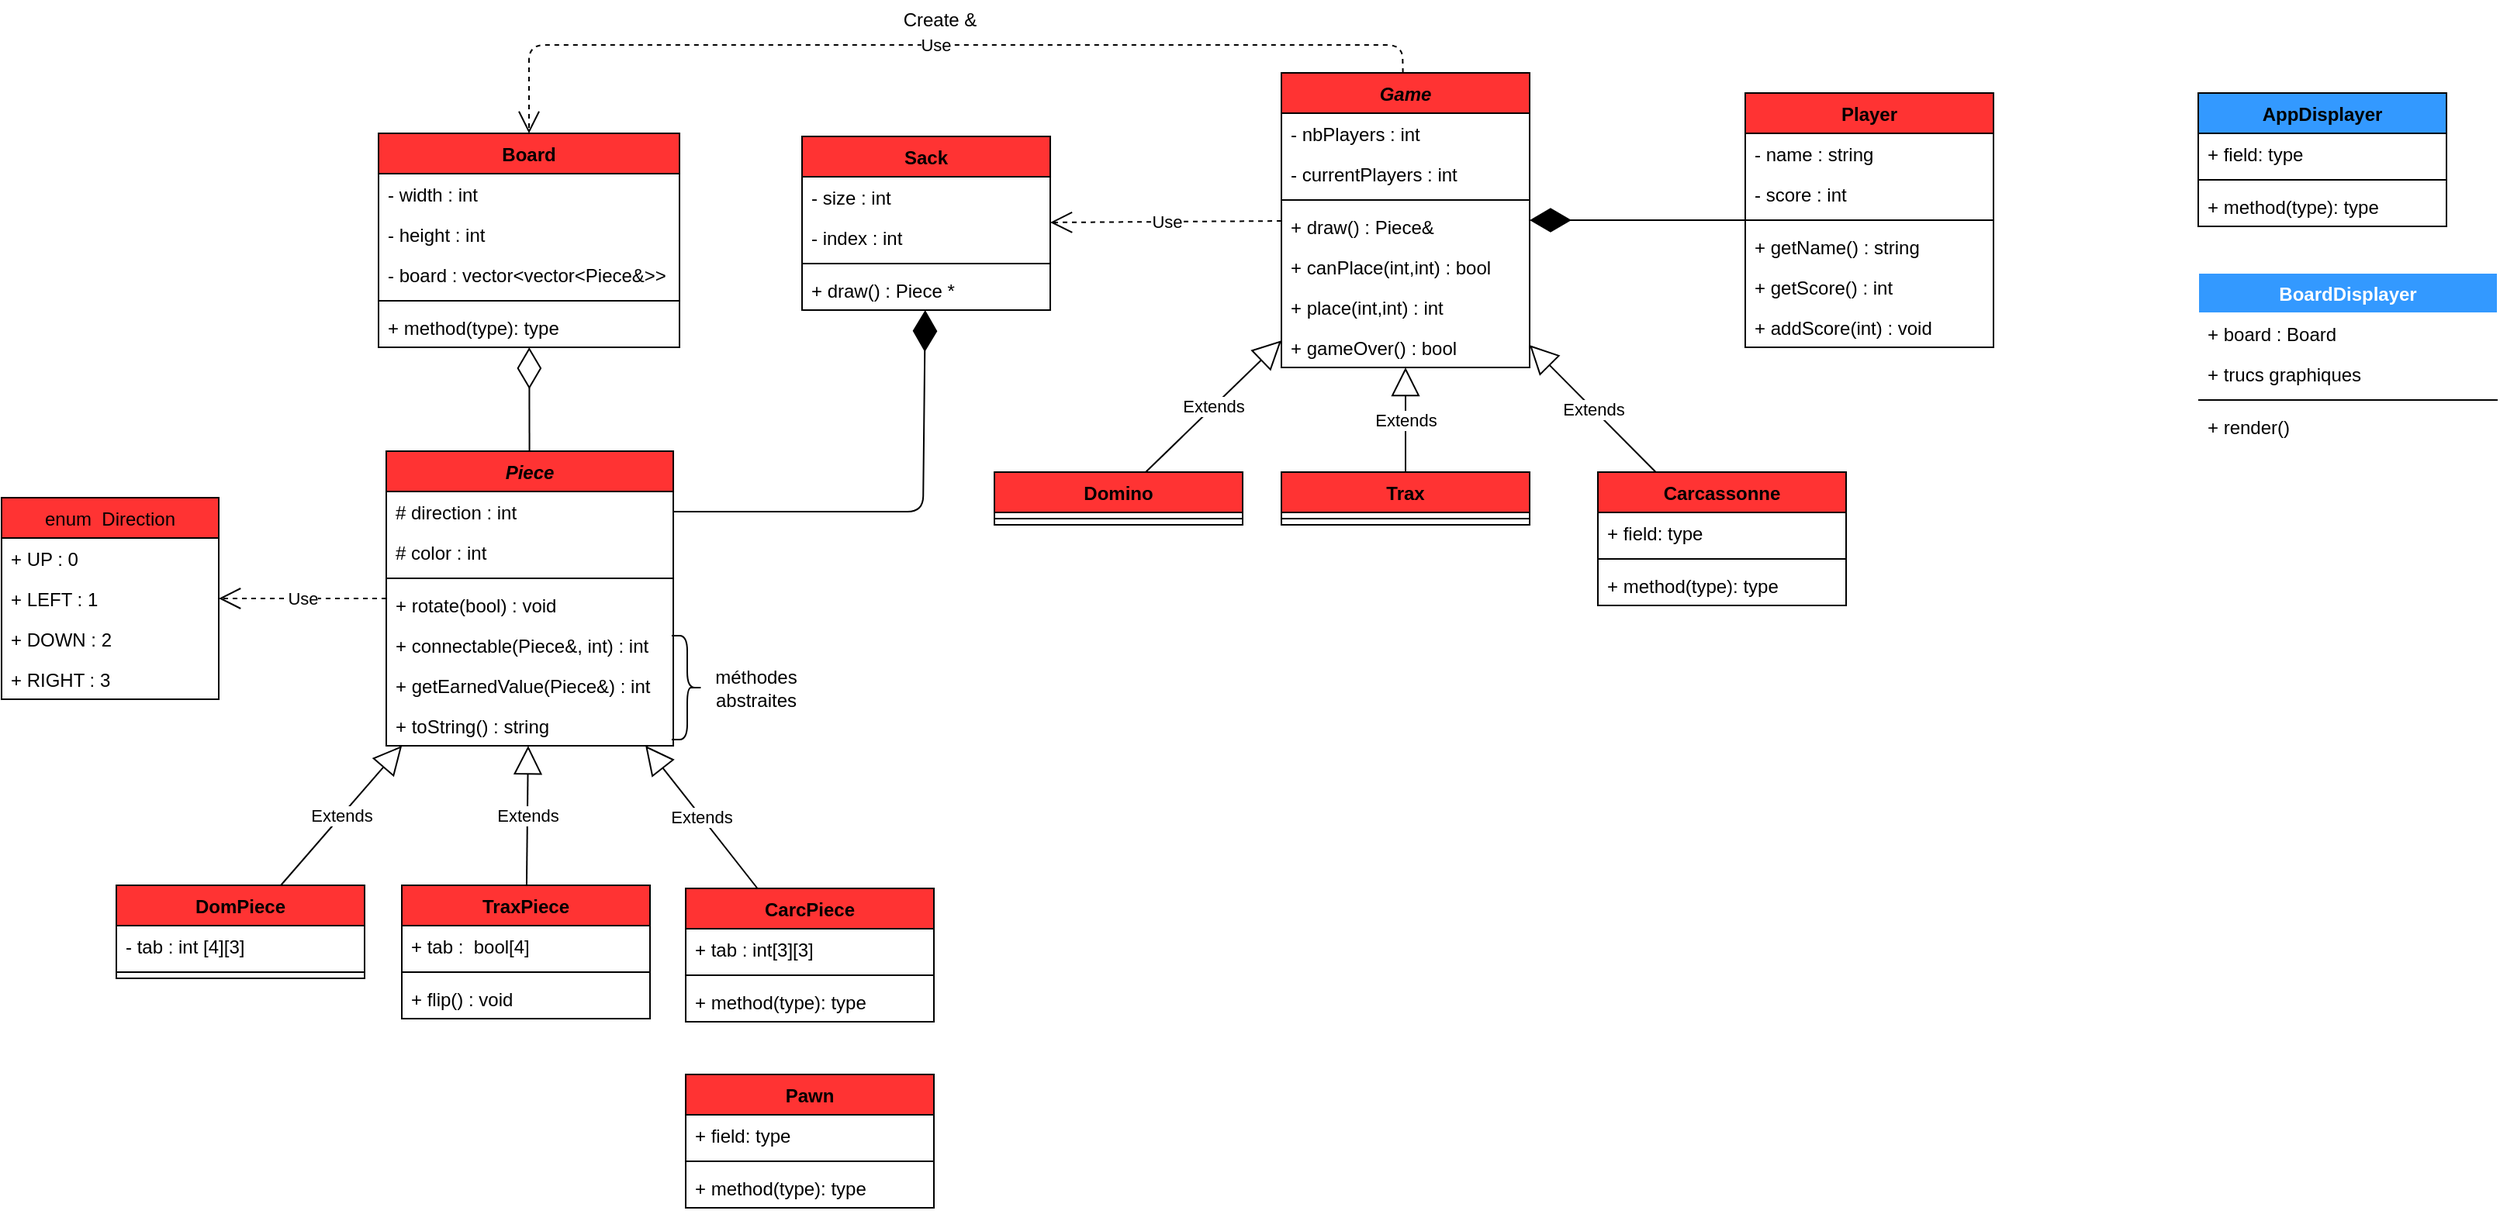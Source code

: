 <mxfile>
    <diagram id="CHH4d5N20Bv_VqgItJtU" name="Page-1">
        <mxGraphModel dx="1358" dy="478" grid="0" gridSize="10" guides="1" tooltips="1" connect="1" arrows="1" fold="1" page="1" pageScale="1" pageWidth="1654" pageHeight="1169" math="0" shadow="0">
            <root>
                <mxCell id="0"/>
                <mxCell id="1" parent="0"/>
                <mxCell id="2" value="DomPiece" style="swimlane;fontStyle=1;align=center;verticalAlign=top;childLayout=stackLayout;horizontal=1;startSize=26;horizontalStack=0;resizeParent=1;resizeParentMax=0;resizeLast=0;collapsible=1;marginBottom=0;fillColor=#FF3333;" parent="1" vertex="1">
                    <mxGeometry x="84" y="608" width="160" height="60" as="geometry"/>
                </mxCell>
                <mxCell id="3" value="- tab : int [4][3]" style="text;strokeColor=none;fillColor=none;align=left;verticalAlign=top;spacingLeft=4;spacingRight=4;overflow=hidden;rotatable=0;points=[[0,0.5],[1,0.5]];portConstraint=eastwest;" parent="2" vertex="1">
                    <mxGeometry y="26" width="160" height="26" as="geometry"/>
                </mxCell>
                <mxCell id="4" value="" style="line;strokeWidth=1;fillColor=none;align=left;verticalAlign=middle;spacingTop=-1;spacingLeft=3;spacingRight=3;rotatable=0;labelPosition=right;points=[];portConstraint=eastwest;" parent="2" vertex="1">
                    <mxGeometry y="52" width="160" height="8" as="geometry"/>
                </mxCell>
                <mxCell id="3RVoRIsLSyqrtPsKRKoU-5" value="Piece" style="swimlane;fontStyle=3;align=center;verticalAlign=top;childLayout=stackLayout;horizontal=1;startSize=26;horizontalStack=0;resizeParent=1;resizeParentMax=0;resizeLast=0;collapsible=1;marginBottom=0;fillColor=#FF3333;" parent="1" vertex="1">
                    <mxGeometry x="258" y="328" width="185" height="190" as="geometry"/>
                </mxCell>
                <mxCell id="3RVoRIsLSyqrtPsKRKoU-6" value="# direction : int" style="text;strokeColor=none;fillColor=none;align=left;verticalAlign=top;spacingLeft=4;spacingRight=4;overflow=hidden;rotatable=0;points=[[0,0.5],[1,0.5]];portConstraint=eastwest;" parent="3RVoRIsLSyqrtPsKRKoU-5" vertex="1">
                    <mxGeometry y="26" width="185" height="26" as="geometry"/>
                </mxCell>
                <mxCell id="MjsJlT0-aBO1oH4Jwxmf-29" value="# color : int" style="text;strokeColor=none;fillColor=none;align=left;verticalAlign=top;spacingLeft=4;spacingRight=4;overflow=hidden;rotatable=0;points=[[0,0.5],[1,0.5]];portConstraint=eastwest;" parent="3RVoRIsLSyqrtPsKRKoU-5" vertex="1">
                    <mxGeometry y="52" width="185" height="26" as="geometry"/>
                </mxCell>
                <mxCell id="3RVoRIsLSyqrtPsKRKoU-7" value="" style="line;strokeWidth=1;fillColor=none;align=left;verticalAlign=middle;spacingTop=-1;spacingLeft=3;spacingRight=3;rotatable=0;labelPosition=right;points=[];portConstraint=eastwest;" parent="3RVoRIsLSyqrtPsKRKoU-5" vertex="1">
                    <mxGeometry y="78" width="185" height="8" as="geometry"/>
                </mxCell>
                <mxCell id="3RVoRIsLSyqrtPsKRKoU-8" value="+ rotate(bool) : void" style="text;strokeColor=none;fillColor=none;align=left;verticalAlign=top;spacingLeft=4;spacingRight=4;overflow=hidden;rotatable=0;points=[[0,0.5],[1,0.5]];portConstraint=eastwest;" parent="3RVoRIsLSyqrtPsKRKoU-5" vertex="1">
                    <mxGeometry y="86" width="185" height="26" as="geometry"/>
                </mxCell>
                <mxCell id="MjsJlT0-aBO1oH4Jwxmf-13" value="+ connectable(Piece&amp;, int) : int" style="text;strokeColor=none;fillColor=none;align=left;verticalAlign=top;spacingLeft=4;spacingRight=4;overflow=hidden;rotatable=0;points=[[0,0.5],[1,0.5]];portConstraint=eastwest;" parent="3RVoRIsLSyqrtPsKRKoU-5" vertex="1">
                    <mxGeometry y="112" width="185" height="26" as="geometry"/>
                </mxCell>
                <mxCell id="MjsJlT0-aBO1oH4Jwxmf-28" value="+ getEarnedValue(Piece&amp;) : int" style="text;strokeColor=none;fillColor=none;align=left;verticalAlign=top;spacingLeft=4;spacingRight=4;overflow=hidden;rotatable=0;points=[[0,0.5],[1,0.5]];portConstraint=eastwest;" parent="3RVoRIsLSyqrtPsKRKoU-5" vertex="1">
                    <mxGeometry y="138" width="185" height="26" as="geometry"/>
                </mxCell>
                <mxCell id="6" value="+ toString() : string" style="text;strokeColor=none;fillColor=none;align=left;verticalAlign=top;spacingLeft=4;spacingRight=4;overflow=hidden;rotatable=0;points=[[0,0.5],[1,0.5]];portConstraint=eastwest;" vertex="1" parent="3RVoRIsLSyqrtPsKRKoU-5">
                    <mxGeometry y="164" width="185" height="26" as="geometry"/>
                </mxCell>
                <mxCell id="3RVoRIsLSyqrtPsKRKoU-9" value="TraxPiece" style="swimlane;fontStyle=1;align=center;verticalAlign=top;childLayout=stackLayout;horizontal=1;startSize=26;horizontalStack=0;resizeParent=1;resizeParentMax=0;resizeLast=0;collapsible=1;marginBottom=0;fillColor=#FF3333;" parent="1" vertex="1">
                    <mxGeometry x="268" y="608" width="160" height="86" as="geometry"/>
                </mxCell>
                <mxCell id="3RVoRIsLSyqrtPsKRKoU-10" value="+ tab :  bool[4]" style="text;strokeColor=none;fillColor=none;align=left;verticalAlign=top;spacingLeft=4;spacingRight=4;overflow=hidden;rotatable=0;points=[[0,0.5],[1,0.5]];portConstraint=eastwest;" parent="3RVoRIsLSyqrtPsKRKoU-9" vertex="1">
                    <mxGeometry y="26" width="160" height="26" as="geometry"/>
                </mxCell>
                <mxCell id="3RVoRIsLSyqrtPsKRKoU-11" value="" style="line;strokeWidth=1;fillColor=none;align=left;verticalAlign=middle;spacingTop=-1;spacingLeft=3;spacingRight=3;rotatable=0;labelPosition=right;points=[];portConstraint=eastwest;" parent="3RVoRIsLSyqrtPsKRKoU-9" vertex="1">
                    <mxGeometry y="52" width="160" height="8" as="geometry"/>
                </mxCell>
                <mxCell id="3RVoRIsLSyqrtPsKRKoU-12" value="+ flip() : void" style="text;strokeColor=none;fillColor=none;align=left;verticalAlign=top;spacingLeft=4;spacingRight=4;overflow=hidden;rotatable=0;points=[[0,0.5],[1,0.5]];portConstraint=eastwest;" parent="3RVoRIsLSyqrtPsKRKoU-9" vertex="1">
                    <mxGeometry y="60" width="160" height="26" as="geometry"/>
                </mxCell>
                <mxCell id="3RVoRIsLSyqrtPsKRKoU-13" value="CarcPiece" style="swimlane;fontStyle=1;align=center;verticalAlign=top;childLayout=stackLayout;horizontal=1;startSize=26;horizontalStack=0;resizeParent=1;resizeParentMax=0;resizeLast=0;collapsible=1;marginBottom=0;fillColor=#FF3333;" parent="1" vertex="1">
                    <mxGeometry x="451" y="610" width="160" height="86" as="geometry"/>
                </mxCell>
                <mxCell id="3RVoRIsLSyqrtPsKRKoU-46" value="+ tab : int[3][3]&#10;" style="text;strokeColor=none;fillColor=none;align=left;verticalAlign=top;spacingLeft=4;spacingRight=4;overflow=hidden;rotatable=0;points=[[0,0.5],[1,0.5]];portConstraint=eastwest;" parent="3RVoRIsLSyqrtPsKRKoU-13" vertex="1">
                    <mxGeometry y="26" width="160" height="26" as="geometry"/>
                </mxCell>
                <mxCell id="3RVoRIsLSyqrtPsKRKoU-15" value="" style="line;strokeWidth=1;fillColor=none;align=left;verticalAlign=middle;spacingTop=-1;spacingLeft=3;spacingRight=3;rotatable=0;labelPosition=right;points=[];portConstraint=eastwest;" parent="3RVoRIsLSyqrtPsKRKoU-13" vertex="1">
                    <mxGeometry y="52" width="160" height="8" as="geometry"/>
                </mxCell>
                <mxCell id="3RVoRIsLSyqrtPsKRKoU-16" value="+ method(type): type" style="text;strokeColor=none;fillColor=none;align=left;verticalAlign=top;spacingLeft=4;spacingRight=4;overflow=hidden;rotatable=0;points=[[0,0.5],[1,0.5]];portConstraint=eastwest;" parent="3RVoRIsLSyqrtPsKRKoU-13" vertex="1">
                    <mxGeometry y="60" width="160" height="26" as="geometry"/>
                </mxCell>
                <mxCell id="3RVoRIsLSyqrtPsKRKoU-21" value="Board" style="swimlane;fontStyle=1;align=center;verticalAlign=top;childLayout=stackLayout;horizontal=1;startSize=26;horizontalStack=0;resizeParent=1;resizeParentMax=0;resizeLast=0;collapsible=1;marginBottom=0;fillColor=#FF3333;" parent="1" vertex="1">
                    <mxGeometry x="253" y="123" width="194" height="138" as="geometry"/>
                </mxCell>
                <mxCell id="3RVoRIsLSyqrtPsKRKoU-22" value="- width : int" style="text;strokeColor=none;fillColor=none;align=left;verticalAlign=top;spacingLeft=4;spacingRight=4;overflow=hidden;rotatable=0;points=[[0,0.5],[1,0.5]];portConstraint=eastwest;" parent="3RVoRIsLSyqrtPsKRKoU-21" vertex="1">
                    <mxGeometry y="26" width="194" height="26" as="geometry"/>
                </mxCell>
                <mxCell id="MjsJlT0-aBO1oH4Jwxmf-10" value="- height : int" style="text;strokeColor=none;fillColor=none;align=left;verticalAlign=top;spacingLeft=4;spacingRight=4;overflow=hidden;rotatable=0;points=[[0,0.5],[1,0.5]];portConstraint=eastwest;" parent="3RVoRIsLSyqrtPsKRKoU-21" vertex="1">
                    <mxGeometry y="52" width="194" height="26" as="geometry"/>
                </mxCell>
                <mxCell id="MjsJlT0-aBO1oH4Jwxmf-12" value="- board : vector&lt;vector&lt;Piece&amp;&gt;&gt;" style="text;strokeColor=none;fillColor=none;align=left;verticalAlign=top;spacingLeft=4;spacingRight=4;overflow=hidden;rotatable=0;points=[[0,0.5],[1,0.5]];portConstraint=eastwest;" parent="3RVoRIsLSyqrtPsKRKoU-21" vertex="1">
                    <mxGeometry y="78" width="194" height="26" as="geometry"/>
                </mxCell>
                <mxCell id="3RVoRIsLSyqrtPsKRKoU-23" value="" style="line;strokeWidth=1;fillColor=none;align=left;verticalAlign=middle;spacingTop=-1;spacingLeft=3;spacingRight=3;rotatable=0;labelPosition=right;points=[];portConstraint=eastwest;" parent="3RVoRIsLSyqrtPsKRKoU-21" vertex="1">
                    <mxGeometry y="104" width="194" height="8" as="geometry"/>
                </mxCell>
                <mxCell id="3RVoRIsLSyqrtPsKRKoU-24" value="+ method(type): type" style="text;strokeColor=none;fillColor=none;align=left;verticalAlign=top;spacingLeft=4;spacingRight=4;overflow=hidden;rotatable=0;points=[[0,0.5],[1,0.5]];portConstraint=eastwest;" parent="3RVoRIsLSyqrtPsKRKoU-21" vertex="1">
                    <mxGeometry y="112" width="194" height="26" as="geometry"/>
                </mxCell>
                <mxCell id="3RVoRIsLSyqrtPsKRKoU-25" value="Game" style="swimlane;fontStyle=3;align=center;verticalAlign=top;childLayout=stackLayout;horizontal=1;startSize=26;horizontalStack=0;resizeParent=1;resizeParentMax=0;resizeLast=0;collapsible=1;marginBottom=0;fillColor=#FF3333;" parent="1" vertex="1">
                    <mxGeometry x="835" y="84" width="160" height="190" as="geometry"/>
                </mxCell>
                <mxCell id="3RVoRIsLSyqrtPsKRKoU-26" value="- nbPlayers : int" style="text;strokeColor=none;fillColor=none;align=left;verticalAlign=top;spacingLeft=4;spacingRight=4;overflow=hidden;rotatable=0;points=[[0,0.5],[1,0.5]];portConstraint=eastwest;" parent="3RVoRIsLSyqrtPsKRKoU-25" vertex="1">
                    <mxGeometry y="26" width="160" height="26" as="geometry"/>
                </mxCell>
                <mxCell id="MjsJlT0-aBO1oH4Jwxmf-60" value="- currentPlayers : int" style="text;strokeColor=none;fillColor=none;align=left;verticalAlign=top;spacingLeft=4;spacingRight=4;overflow=hidden;rotatable=0;points=[[0,0.5],[1,0.5]];portConstraint=eastwest;" parent="3RVoRIsLSyqrtPsKRKoU-25" vertex="1">
                    <mxGeometry y="52" width="160" height="26" as="geometry"/>
                </mxCell>
                <mxCell id="3RVoRIsLSyqrtPsKRKoU-27" value="" style="line;strokeWidth=1;fillColor=none;align=left;verticalAlign=middle;spacingTop=-1;spacingLeft=3;spacingRight=3;rotatable=0;labelPosition=right;points=[];portConstraint=eastwest;" parent="3RVoRIsLSyqrtPsKRKoU-25" vertex="1">
                    <mxGeometry y="78" width="160" height="8" as="geometry"/>
                </mxCell>
                <mxCell id="3RVoRIsLSyqrtPsKRKoU-28" value="+ draw() : Piece&amp; " style="text;strokeColor=none;fillColor=none;align=left;verticalAlign=top;spacingLeft=4;spacingRight=4;overflow=hidden;rotatable=0;points=[[0,0.5],[1,0.5]];portConstraint=eastwest;" parent="3RVoRIsLSyqrtPsKRKoU-25" vertex="1">
                    <mxGeometry y="86" width="160" height="26" as="geometry"/>
                </mxCell>
                <mxCell id="MjsJlT0-aBO1oH4Jwxmf-59" value="+ canPlace(int,int) : bool " style="text;strokeColor=none;fillColor=none;align=left;verticalAlign=top;spacingLeft=4;spacingRight=4;overflow=hidden;rotatable=0;points=[[0,0.5],[1,0.5]];portConstraint=eastwest;" parent="3RVoRIsLSyqrtPsKRKoU-25" vertex="1">
                    <mxGeometry y="112" width="160" height="26" as="geometry"/>
                </mxCell>
                <mxCell id="MjsJlT0-aBO1oH4Jwxmf-45" value="+ place(int,int) : int" style="text;strokeColor=none;fillColor=none;align=left;verticalAlign=top;spacingLeft=4;spacingRight=4;overflow=hidden;rotatable=0;points=[[0,0.5],[1,0.5]];portConstraint=eastwest;" parent="3RVoRIsLSyqrtPsKRKoU-25" vertex="1">
                    <mxGeometry y="138" width="160" height="26" as="geometry"/>
                </mxCell>
                <mxCell id="MjsJlT0-aBO1oH4Jwxmf-49" value="+ gameOver() : bool" style="text;strokeColor=none;fillColor=none;align=left;verticalAlign=top;spacingLeft=4;spacingRight=4;overflow=hidden;rotatable=0;points=[[0,0.5],[1,0.5]];portConstraint=eastwest;" parent="3RVoRIsLSyqrtPsKRKoU-25" vertex="1">
                    <mxGeometry y="164" width="160" height="26" as="geometry"/>
                </mxCell>
                <mxCell id="3RVoRIsLSyqrtPsKRKoU-29" value="Domino" style="swimlane;fontStyle=1;align=center;verticalAlign=top;childLayout=stackLayout;horizontal=1;startSize=26;horizontalStack=0;resizeParent=1;resizeParentMax=0;resizeLast=0;collapsible=1;marginBottom=0;fillColor=#FF3333;" parent="1" vertex="1">
                    <mxGeometry x="650" y="341.5" width="160" height="34" as="geometry"/>
                </mxCell>
                <mxCell id="3RVoRIsLSyqrtPsKRKoU-31" value="" style="line;strokeWidth=1;fillColor=none;align=left;verticalAlign=middle;spacingTop=-1;spacingLeft=3;spacingRight=3;rotatable=0;labelPosition=right;points=[];portConstraint=eastwest;" parent="3RVoRIsLSyqrtPsKRKoU-29" vertex="1">
                    <mxGeometry y="26" width="160" height="8" as="geometry"/>
                </mxCell>
                <mxCell id="3RVoRIsLSyqrtPsKRKoU-33" value="Trax" style="swimlane;fontStyle=1;align=center;verticalAlign=top;childLayout=stackLayout;horizontal=1;startSize=26;horizontalStack=0;resizeParent=1;resizeParentMax=0;resizeLast=0;collapsible=1;marginBottom=0;fillColor=#FF3333;" parent="1" vertex="1">
                    <mxGeometry x="835" y="341.5" width="160" height="34" as="geometry"/>
                </mxCell>
                <mxCell id="3RVoRIsLSyqrtPsKRKoU-35" value="" style="line;strokeWidth=1;fillColor=none;align=left;verticalAlign=middle;spacingTop=-1;spacingLeft=3;spacingRight=3;rotatable=0;labelPosition=right;points=[];portConstraint=eastwest;" parent="3RVoRIsLSyqrtPsKRKoU-33" vertex="1">
                    <mxGeometry y="26" width="160" height="8" as="geometry"/>
                </mxCell>
                <mxCell id="3RVoRIsLSyqrtPsKRKoU-37" value="Carcassonne&#10;" style="swimlane;fontStyle=1;align=center;verticalAlign=top;childLayout=stackLayout;horizontal=1;startSize=26;horizontalStack=0;resizeParent=1;resizeParentMax=0;resizeLast=0;collapsible=1;marginBottom=0;fillColor=#FF3333;" parent="1" vertex="1">
                    <mxGeometry x="1039" y="341.5" width="160" height="86" as="geometry"/>
                </mxCell>
                <mxCell id="3RVoRIsLSyqrtPsKRKoU-38" value="+ field: type" style="text;strokeColor=none;fillColor=none;align=left;verticalAlign=top;spacingLeft=4;spacingRight=4;overflow=hidden;rotatable=0;points=[[0,0.5],[1,0.5]];portConstraint=eastwest;" parent="3RVoRIsLSyqrtPsKRKoU-37" vertex="1">
                    <mxGeometry y="26" width="160" height="26" as="geometry"/>
                </mxCell>
                <mxCell id="3RVoRIsLSyqrtPsKRKoU-39" value="" style="line;strokeWidth=1;fillColor=none;align=left;verticalAlign=middle;spacingTop=-1;spacingLeft=3;spacingRight=3;rotatable=0;labelPosition=right;points=[];portConstraint=eastwest;" parent="3RVoRIsLSyqrtPsKRKoU-37" vertex="1">
                    <mxGeometry y="52" width="160" height="8" as="geometry"/>
                </mxCell>
                <mxCell id="3RVoRIsLSyqrtPsKRKoU-40" value="+ method(type): type" style="text;strokeColor=none;fillColor=none;align=left;verticalAlign=top;spacingLeft=4;spacingRight=4;overflow=hidden;rotatable=0;points=[[0,0.5],[1,0.5]];portConstraint=eastwest;" parent="3RVoRIsLSyqrtPsKRKoU-37" vertex="1">
                    <mxGeometry y="60" width="160" height="26" as="geometry"/>
                </mxCell>
                <mxCell id="MjsJlT0-aBO1oH4Jwxmf-14" value="enum  Direction" style="swimlane;fontStyle=0;childLayout=stackLayout;horizontal=1;startSize=26;fillColor=#FF3333;horizontalStack=0;resizeParent=1;resizeParentMax=0;resizeLast=0;collapsible=1;marginBottom=0;" parent="1" vertex="1">
                    <mxGeometry x="10" y="358" width="140" height="130" as="geometry"/>
                </mxCell>
                <mxCell id="MjsJlT0-aBO1oH4Jwxmf-15" value="+ UP : 0" style="text;strokeColor=none;fillColor=none;align=left;verticalAlign=top;spacingLeft=4;spacingRight=4;overflow=hidden;rotatable=0;points=[[0,0.5],[1,0.5]];portConstraint=eastwest;" parent="MjsJlT0-aBO1oH4Jwxmf-14" vertex="1">
                    <mxGeometry y="26" width="140" height="26" as="geometry"/>
                </mxCell>
                <mxCell id="MjsJlT0-aBO1oH4Jwxmf-16" value="+ LEFT : 1 " style="text;strokeColor=none;fillColor=none;align=left;verticalAlign=top;spacingLeft=4;spacingRight=4;overflow=hidden;rotatable=0;points=[[0,0.5],[1,0.5]];portConstraint=eastwest;" parent="MjsJlT0-aBO1oH4Jwxmf-14" vertex="1">
                    <mxGeometry y="52" width="140" height="26" as="geometry"/>
                </mxCell>
                <mxCell id="MjsJlT0-aBO1oH4Jwxmf-17" value="+ DOWN : 2" style="text;strokeColor=none;fillColor=none;align=left;verticalAlign=top;spacingLeft=4;spacingRight=4;overflow=hidden;rotatable=0;points=[[0,0.5],[1,0.5]];portConstraint=eastwest;" parent="MjsJlT0-aBO1oH4Jwxmf-14" vertex="1">
                    <mxGeometry y="78" width="140" height="26" as="geometry"/>
                </mxCell>
                <mxCell id="MjsJlT0-aBO1oH4Jwxmf-18" value="+ RIGHT : 3" style="text;strokeColor=none;fillColor=none;align=left;verticalAlign=top;spacingLeft=4;spacingRight=4;overflow=hidden;rotatable=0;points=[[0,0.5],[1,0.5]];portConstraint=eastwest;" parent="MjsJlT0-aBO1oH4Jwxmf-14" vertex="1">
                    <mxGeometry y="104" width="140" height="26" as="geometry"/>
                </mxCell>
                <mxCell id="MjsJlT0-aBO1oH4Jwxmf-19" value="Use" style="endArrow=open;endSize=12;dashed=1;html=1;" parent="1" source="3RVoRIsLSyqrtPsKRKoU-5" target="MjsJlT0-aBO1oH4Jwxmf-14" edge="1">
                    <mxGeometry width="160" relative="1" as="geometry">
                        <mxPoint x="297" y="420" as="sourcePoint"/>
                        <mxPoint x="457" y="414" as="targetPoint"/>
                    </mxGeometry>
                </mxCell>
                <mxCell id="MjsJlT0-aBO1oH4Jwxmf-20" value="BoardDisplayer" style="swimlane;fontStyle=1;align=center;verticalAlign=top;childLayout=stackLayout;horizontal=1;startSize=26;horizontalStack=0;resizeParent=1;resizeParentMax=0;resizeLast=0;collapsible=1;marginBottom=0;fillColor=#3399FF;fontColor=#ffffff;strokeColor=#FFFFFF;" parent="1" vertex="1">
                    <mxGeometry x="1426" y="213" width="193" height="112" as="geometry"/>
                </mxCell>
                <mxCell id="MjsJlT0-aBO1oH4Jwxmf-21" value="+ board : Board" style="text;strokeColor=none;fillColor=none;align=left;verticalAlign=top;spacingLeft=4;spacingRight=4;overflow=hidden;rotatable=0;points=[[0,0.5],[1,0.5]];portConstraint=eastwest;" parent="MjsJlT0-aBO1oH4Jwxmf-20" vertex="1">
                    <mxGeometry y="26" width="193" height="26" as="geometry"/>
                </mxCell>
                <mxCell id="MjsJlT0-aBO1oH4Jwxmf-24" value="+ trucs graphiques" style="text;strokeColor=none;fillColor=none;align=left;verticalAlign=top;spacingLeft=4;spacingRight=4;overflow=hidden;rotatable=0;points=[[0,0.5],[1,0.5]];portConstraint=eastwest;" parent="MjsJlT0-aBO1oH4Jwxmf-20" vertex="1">
                    <mxGeometry y="52" width="193" height="26" as="geometry"/>
                </mxCell>
                <mxCell id="MjsJlT0-aBO1oH4Jwxmf-22" value="" style="line;strokeWidth=1;fillColor=none;align=left;verticalAlign=middle;spacingTop=-1;spacingLeft=3;spacingRight=3;rotatable=0;labelPosition=right;points=[];portConstraint=eastwest;" parent="MjsJlT0-aBO1oH4Jwxmf-20" vertex="1">
                    <mxGeometry y="78" width="193" height="8" as="geometry"/>
                </mxCell>
                <mxCell id="MjsJlT0-aBO1oH4Jwxmf-23" value="+ render()" style="text;strokeColor=none;fillColor=none;align=left;verticalAlign=top;spacingLeft=4;spacingRight=4;overflow=hidden;rotatable=0;points=[[0,0.5],[1,0.5]];portConstraint=eastwest;" parent="MjsJlT0-aBO1oH4Jwxmf-20" vertex="1">
                    <mxGeometry y="86" width="193" height="26" as="geometry"/>
                </mxCell>
                <mxCell id="3RVoRIsLSyqrtPsKRKoU-42" value="Player" style="swimlane;fontStyle=1;align=center;verticalAlign=top;childLayout=stackLayout;horizontal=1;startSize=26;horizontalStack=0;resizeParent=1;resizeParentMax=0;resizeLast=0;collapsible=1;marginBottom=0;fillColor=#FF3333;" parent="1" vertex="1">
                    <mxGeometry x="1134" y="97" width="160" height="164" as="geometry"/>
                </mxCell>
                <mxCell id="3RVoRIsLSyqrtPsKRKoU-43" value="- name : string" style="text;strokeColor=none;fillColor=none;align=left;verticalAlign=top;spacingLeft=4;spacingRight=4;overflow=hidden;rotatable=0;points=[[0,0.5],[1,0.5]];portConstraint=eastwest;" parent="3RVoRIsLSyqrtPsKRKoU-42" vertex="1">
                    <mxGeometry y="26" width="160" height="26" as="geometry"/>
                </mxCell>
                <mxCell id="MjsJlT0-aBO1oH4Jwxmf-50" value="- score : int" style="text;strokeColor=none;fillColor=none;align=left;verticalAlign=top;spacingLeft=4;spacingRight=4;overflow=hidden;rotatable=0;points=[[0,0.5],[1,0.5]];portConstraint=eastwest;" parent="3RVoRIsLSyqrtPsKRKoU-42" vertex="1">
                    <mxGeometry y="52" width="160" height="26" as="geometry"/>
                </mxCell>
                <mxCell id="3RVoRIsLSyqrtPsKRKoU-44" value="" style="line;strokeWidth=1;fillColor=none;align=left;verticalAlign=middle;spacingTop=-1;spacingLeft=3;spacingRight=3;rotatable=0;labelPosition=right;points=[];portConstraint=eastwest;" parent="3RVoRIsLSyqrtPsKRKoU-42" vertex="1">
                    <mxGeometry y="78" width="160" height="8" as="geometry"/>
                </mxCell>
                <mxCell id="3RVoRIsLSyqrtPsKRKoU-45" value="+ getName() : string" style="text;strokeColor=none;fillColor=none;align=left;verticalAlign=top;spacingLeft=4;spacingRight=4;overflow=hidden;rotatable=0;points=[[0,0.5],[1,0.5]];portConstraint=eastwest;" parent="3RVoRIsLSyqrtPsKRKoU-42" vertex="1">
                    <mxGeometry y="86" width="160" height="26" as="geometry"/>
                </mxCell>
                <mxCell id="MjsJlT0-aBO1oH4Jwxmf-52" value="+ getScore() : int" style="text;strokeColor=none;fillColor=none;align=left;verticalAlign=top;spacingLeft=4;spacingRight=4;overflow=hidden;rotatable=0;points=[[0,0.5],[1,0.5]];portConstraint=eastwest;" parent="3RVoRIsLSyqrtPsKRKoU-42" vertex="1">
                    <mxGeometry y="112" width="160" height="26" as="geometry"/>
                </mxCell>
                <mxCell id="MjsJlT0-aBO1oH4Jwxmf-54" value="+ addScore(int) : void" style="text;strokeColor=none;fillColor=none;align=left;verticalAlign=top;spacingLeft=4;spacingRight=4;overflow=hidden;rotatable=0;points=[[0,0.5],[1,0.5]];portConstraint=eastwest;" parent="3RVoRIsLSyqrtPsKRKoU-42" vertex="1">
                    <mxGeometry y="138" width="160" height="26" as="geometry"/>
                </mxCell>
                <mxCell id="3RVoRIsLSyqrtPsKRKoU-49" value="Pawn" style="swimlane;fontStyle=1;align=center;verticalAlign=top;childLayout=stackLayout;horizontal=1;startSize=26;horizontalStack=0;resizeParent=1;resizeParentMax=0;resizeLast=0;collapsible=1;marginBottom=0;fillColor=#FF3333;" parent="1" vertex="1">
                    <mxGeometry x="451" y="730" width="160" height="86" as="geometry"/>
                </mxCell>
                <mxCell id="3RVoRIsLSyqrtPsKRKoU-50" value="+ field: type" style="text;strokeColor=none;fillColor=none;align=left;verticalAlign=top;spacingLeft=4;spacingRight=4;overflow=hidden;rotatable=0;points=[[0,0.5],[1,0.5]];portConstraint=eastwest;" parent="3RVoRIsLSyqrtPsKRKoU-49" vertex="1">
                    <mxGeometry y="26" width="160" height="26" as="geometry"/>
                </mxCell>
                <mxCell id="3RVoRIsLSyqrtPsKRKoU-51" value="" style="line;strokeWidth=1;fillColor=none;align=left;verticalAlign=middle;spacingTop=-1;spacingLeft=3;spacingRight=3;rotatable=0;labelPosition=right;points=[];portConstraint=eastwest;" parent="3RVoRIsLSyqrtPsKRKoU-49" vertex="1">
                    <mxGeometry y="52" width="160" height="8" as="geometry"/>
                </mxCell>
                <mxCell id="3RVoRIsLSyqrtPsKRKoU-52" value="+ method(type): type" style="text;strokeColor=none;fillColor=none;align=left;verticalAlign=top;spacingLeft=4;spacingRight=4;overflow=hidden;rotatable=0;points=[[0,0.5],[1,0.5]];portConstraint=eastwest;" parent="3RVoRIsLSyqrtPsKRKoU-49" vertex="1">
                    <mxGeometry y="60" width="160" height="26" as="geometry"/>
                </mxCell>
                <mxCell id="MjsJlT0-aBO1oH4Jwxmf-25" value="Extends" style="endArrow=block;endSize=16;endFill=0;html=1;" parent="1" source="2" target="3RVoRIsLSyqrtPsKRKoU-5" edge="1">
                    <mxGeometry width="160" relative="1" as="geometry">
                        <mxPoint x="314" y="785" as="sourcePoint"/>
                        <mxPoint x="474" y="785" as="targetPoint"/>
                    </mxGeometry>
                </mxCell>
                <mxCell id="MjsJlT0-aBO1oH4Jwxmf-26" value="Extends" style="endArrow=block;endSize=16;endFill=0;html=1;" parent="1" source="3RVoRIsLSyqrtPsKRKoU-9" target="3RVoRIsLSyqrtPsKRKoU-5" edge="1">
                    <mxGeometry width="160" relative="1" as="geometry">
                        <mxPoint x="314" y="785" as="sourcePoint"/>
                        <mxPoint x="474" y="785" as="targetPoint"/>
                    </mxGeometry>
                </mxCell>
                <mxCell id="MjsJlT0-aBO1oH4Jwxmf-27" value="Extends" style="endArrow=block;endSize=16;endFill=0;html=1;" parent="1" source="3RVoRIsLSyqrtPsKRKoU-13" target="3RVoRIsLSyqrtPsKRKoU-5" edge="1">
                    <mxGeometry width="160" relative="1" as="geometry">
                        <mxPoint x="314" y="785" as="sourcePoint"/>
                        <mxPoint x="474" y="785" as="targetPoint"/>
                    </mxGeometry>
                </mxCell>
                <mxCell id="MjsJlT0-aBO1oH4Jwxmf-30" value="" style="shape=curlyBracket;whiteSpace=wrap;html=1;rounded=1;flipH=1;size=0.5;" parent="1" vertex="1">
                    <mxGeometry x="442" y="447" width="20" height="67" as="geometry"/>
                </mxCell>
                <mxCell id="MjsJlT0-aBO1oH4Jwxmf-31" value="méthodes abstraites" style="text;html=1;strokeColor=none;fillColor=none;align=center;verticalAlign=middle;whiteSpace=wrap;rounded=0;" parent="1" vertex="1">
                    <mxGeometry x="458" y="465.5" width="77" height="30" as="geometry"/>
                </mxCell>
                <mxCell id="MjsJlT0-aBO1oH4Jwxmf-32" value="Sack" style="swimlane;fontStyle=1;align=center;verticalAlign=top;childLayout=stackLayout;horizontal=1;startSize=26;horizontalStack=0;resizeParent=1;resizeParentMax=0;resizeLast=0;collapsible=1;marginBottom=0;fillColor=#FF3333;" parent="1" vertex="1">
                    <mxGeometry x="526" y="125" width="160" height="112" as="geometry"/>
                </mxCell>
                <mxCell id="MjsJlT0-aBO1oH4Jwxmf-36" value="- size : int" style="text;strokeColor=none;fillColor=none;align=left;verticalAlign=top;spacingLeft=4;spacingRight=4;overflow=hidden;rotatable=0;points=[[0,0.5],[1,0.5]];portConstraint=eastwest;" parent="MjsJlT0-aBO1oH4Jwxmf-32" vertex="1">
                    <mxGeometry y="26" width="160" height="26" as="geometry"/>
                </mxCell>
                <mxCell id="5" value="- index : int" style="text;strokeColor=none;fillColor=none;align=left;verticalAlign=top;spacingLeft=4;spacingRight=4;overflow=hidden;rotatable=0;points=[[0,0.5],[1,0.5]];portConstraint=eastwest;" parent="MjsJlT0-aBO1oH4Jwxmf-32" vertex="1">
                    <mxGeometry y="52" width="160" height="26" as="geometry"/>
                </mxCell>
                <mxCell id="MjsJlT0-aBO1oH4Jwxmf-34" value="" style="line;strokeWidth=1;fillColor=none;align=left;verticalAlign=middle;spacingTop=-1;spacingLeft=3;spacingRight=3;rotatable=0;labelPosition=right;points=[];portConstraint=eastwest;" parent="MjsJlT0-aBO1oH4Jwxmf-32" vertex="1">
                    <mxGeometry y="78" width="160" height="8" as="geometry"/>
                </mxCell>
                <mxCell id="MjsJlT0-aBO1oH4Jwxmf-35" value="+ draw() : Piece *" style="text;strokeColor=none;fillColor=none;align=left;verticalAlign=top;spacingLeft=4;spacingRight=4;overflow=hidden;rotatable=0;points=[[0,0.5],[1,0.5]];portConstraint=eastwest;" parent="MjsJlT0-aBO1oH4Jwxmf-32" vertex="1">
                    <mxGeometry y="86" width="160" height="26" as="geometry"/>
                </mxCell>
                <mxCell id="MjsJlT0-aBO1oH4Jwxmf-39" value="Use" style="endArrow=open;endSize=12;dashed=1;html=1;" parent="1" source="3RVoRIsLSyqrtPsKRKoU-25" target="MjsJlT0-aBO1oH4Jwxmf-32" edge="1">
                    <mxGeometry width="160" relative="1" as="geometry">
                        <mxPoint x="735" y="399" as="sourcePoint"/>
                        <mxPoint x="895" y="399" as="targetPoint"/>
                    </mxGeometry>
                </mxCell>
                <mxCell id="MjsJlT0-aBO1oH4Jwxmf-40" value="Use" style="endArrow=open;endSize=12;dashed=1;html=1;" parent="1" source="3RVoRIsLSyqrtPsKRKoU-25" target="3RVoRIsLSyqrtPsKRKoU-21" edge="1">
                    <mxGeometry width="160" relative="1" as="geometry">
                        <mxPoint x="453" y="399" as="sourcePoint"/>
                        <mxPoint x="613" y="399" as="targetPoint"/>
                        <Array as="points">
                            <mxPoint x="913" y="66"/>
                            <mxPoint x="350" y="66"/>
                        </Array>
                    </mxGeometry>
                </mxCell>
                <mxCell id="MjsJlT0-aBO1oH4Jwxmf-41" value="" style="endArrow=diamondThin;endFill=1;endSize=24;html=1;" parent="1" source="3RVoRIsLSyqrtPsKRKoU-42" target="3RVoRIsLSyqrtPsKRKoU-25" edge="1">
                    <mxGeometry width="160" relative="1" as="geometry">
                        <mxPoint x="881" y="399" as="sourcePoint"/>
                        <mxPoint x="1041" y="399" as="targetPoint"/>
                    </mxGeometry>
                </mxCell>
                <mxCell id="MjsJlT0-aBO1oH4Jwxmf-42" value="Extends" style="endArrow=block;endSize=16;endFill=0;html=1;" parent="1" source="3RVoRIsLSyqrtPsKRKoU-29" target="3RVoRIsLSyqrtPsKRKoU-25" edge="1">
                    <mxGeometry width="160" relative="1" as="geometry">
                        <mxPoint x="752" y="399" as="sourcePoint"/>
                        <mxPoint x="912" y="399" as="targetPoint"/>
                    </mxGeometry>
                </mxCell>
                <mxCell id="MjsJlT0-aBO1oH4Jwxmf-43" value="Extends" style="endArrow=block;endSize=16;endFill=0;html=1;" parent="1" source="3RVoRIsLSyqrtPsKRKoU-33" target="3RVoRIsLSyqrtPsKRKoU-25" edge="1">
                    <mxGeometry width="160" relative="1" as="geometry">
                        <mxPoint x="752" y="399" as="sourcePoint"/>
                        <mxPoint x="912" y="399" as="targetPoint"/>
                    </mxGeometry>
                </mxCell>
                <mxCell id="MjsJlT0-aBO1oH4Jwxmf-44" value="Extends" style="endArrow=block;endSize=16;endFill=0;html=1;" parent="1" source="3RVoRIsLSyqrtPsKRKoU-37" target="3RVoRIsLSyqrtPsKRKoU-25" edge="1">
                    <mxGeometry width="160" relative="1" as="geometry">
                        <mxPoint x="752" y="399" as="sourcePoint"/>
                        <mxPoint x="912" y="399" as="targetPoint"/>
                    </mxGeometry>
                </mxCell>
                <mxCell id="3RVoRIsLSyqrtPsKRKoU-54" value="" style="endArrow=diamondThin;endFill=0;endSize=24;html=1;" parent="1" source="3RVoRIsLSyqrtPsKRKoU-5" target="3RVoRIsLSyqrtPsKRKoU-21" edge="1">
                    <mxGeometry width="160" relative="1" as="geometry">
                        <mxPoint x="-66" y="388" as="sourcePoint"/>
                        <mxPoint x="94" y="388" as="targetPoint"/>
                        <Array as="points"/>
                    </mxGeometry>
                </mxCell>
                <mxCell id="MjsJlT0-aBO1oH4Jwxmf-47" value="" style="endArrow=diamondThin;endFill=1;endSize=24;html=1;exitX=1;exitY=0.5;exitDx=0;exitDy=0;" parent="1" source="3RVoRIsLSyqrtPsKRKoU-6" target="MjsJlT0-aBO1oH4Jwxmf-32" edge="1">
                    <mxGeometry width="160" relative="1" as="geometry">
                        <mxPoint x="145" y="399" as="sourcePoint"/>
                        <mxPoint x="305" y="399" as="targetPoint"/>
                        <Array as="points">
                            <mxPoint x="604" y="367"/>
                        </Array>
                    </mxGeometry>
                </mxCell>
                <mxCell id="MjsJlT0-aBO1oH4Jwxmf-48" value="Create &amp;" style="text;align=center;fontStyle=0;verticalAlign=middle;spacingLeft=3;spacingRight=3;strokeColor=none;rotatable=0;points=[[0,0.5],[1,0.5]];portConstraint=eastwest;container=1;" parent="1" vertex="1">
                    <mxGeometry x="575" y="37" width="80" height="24" as="geometry">
                        <mxRectangle x="1121" y="33" width="80" height="18" as="alternateBounds"/>
                    </mxGeometry>
                </mxCell>
                <mxCell id="MjsJlT0-aBO1oH4Jwxmf-55" value="AppDisplayer" style="swimlane;fontStyle=1;align=center;verticalAlign=top;childLayout=stackLayout;horizontal=1;startSize=26;horizontalStack=0;resizeParent=1;resizeParentMax=0;resizeLast=0;collapsible=1;marginBottom=0;fillColor=#3399FF;" parent="1" vertex="1">
                    <mxGeometry x="1426" y="97" width="160" height="86" as="geometry"/>
                </mxCell>
                <mxCell id="MjsJlT0-aBO1oH4Jwxmf-56" value="+ field: type" style="text;strokeColor=none;fillColor=none;align=left;verticalAlign=top;spacingLeft=4;spacingRight=4;overflow=hidden;rotatable=0;points=[[0,0.5],[1,0.5]];portConstraint=eastwest;" parent="MjsJlT0-aBO1oH4Jwxmf-55" vertex="1">
                    <mxGeometry y="26" width="160" height="26" as="geometry"/>
                </mxCell>
                <mxCell id="MjsJlT0-aBO1oH4Jwxmf-57" value="" style="line;strokeWidth=1;fillColor=none;align=left;verticalAlign=middle;spacingTop=-1;spacingLeft=3;spacingRight=3;rotatable=0;labelPosition=right;points=[];portConstraint=eastwest;" parent="MjsJlT0-aBO1oH4Jwxmf-55" vertex="1">
                    <mxGeometry y="52" width="160" height="8" as="geometry"/>
                </mxCell>
                <mxCell id="MjsJlT0-aBO1oH4Jwxmf-58" value="+ method(type): type" style="text;strokeColor=none;fillColor=none;align=left;verticalAlign=top;spacingLeft=4;spacingRight=4;overflow=hidden;rotatable=0;points=[[0,0.5],[1,0.5]];portConstraint=eastwest;" parent="MjsJlT0-aBO1oH4Jwxmf-55" vertex="1">
                    <mxGeometry y="60" width="160" height="26" as="geometry"/>
                </mxCell>
            </root>
        </mxGraphModel>
    </diagram>
</mxfile>